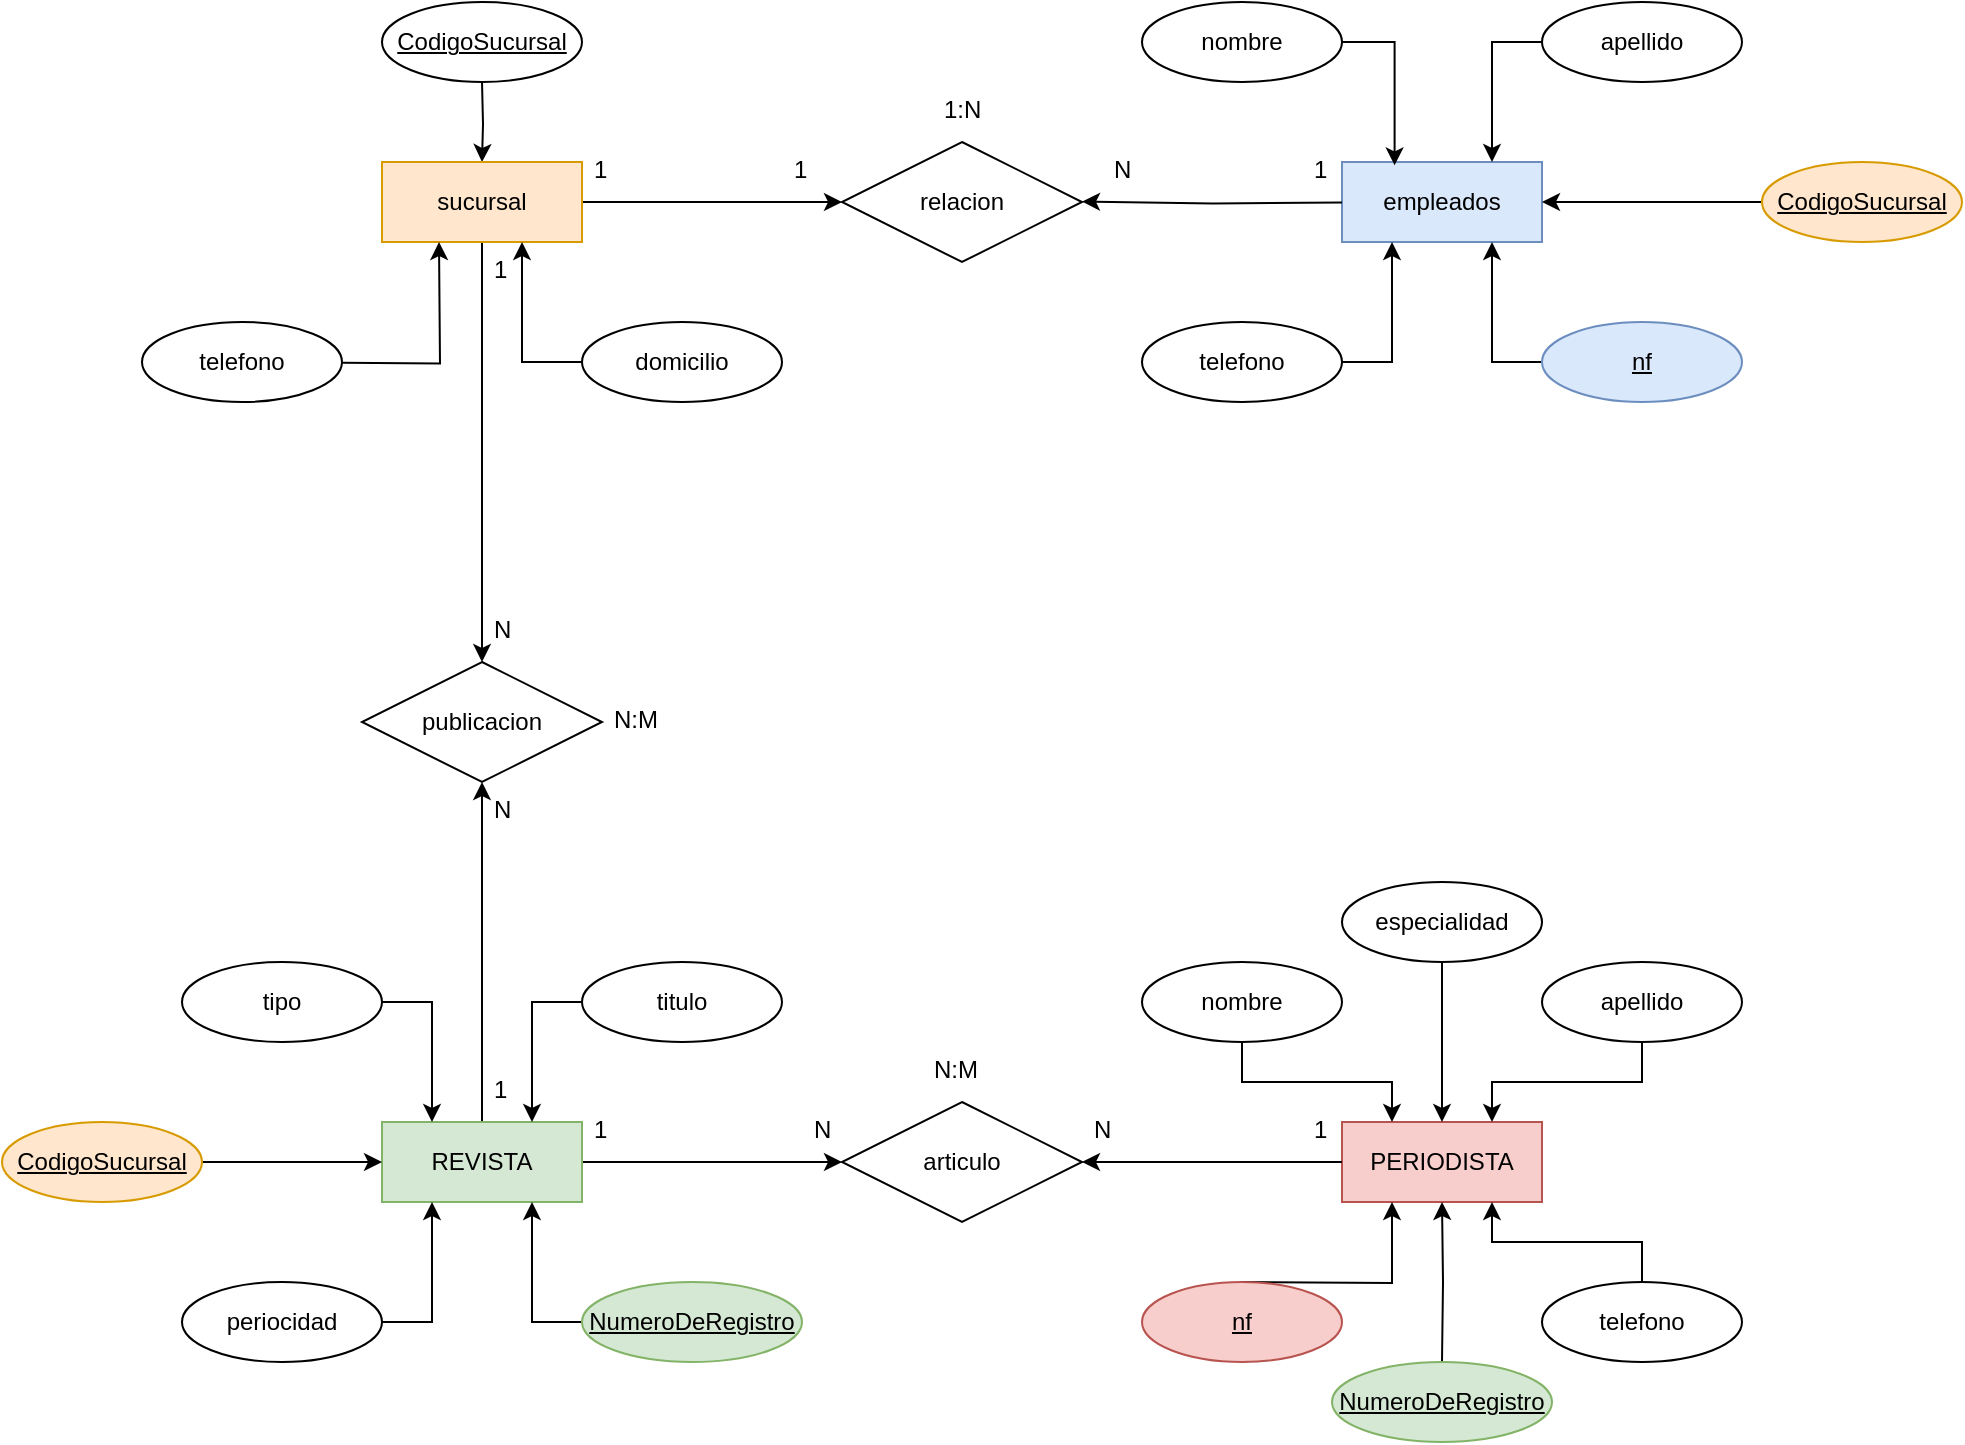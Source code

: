 <mxfile version="22.1.8" type="github">
  <diagram name="Página-1" id="hY9tJcg8RJR5vtGtE_bd">
    <mxGraphModel dx="2074" dy="659" grid="1" gridSize="10" guides="1" tooltips="1" connect="1" arrows="1" fold="1" page="1" pageScale="1" pageWidth="827" pageHeight="1169" math="0" shadow="0">
      <root>
        <mxCell id="0" />
        <mxCell id="1" parent="0" />
        <mxCell id="6GZ94sHJS55lCMV79L0H-14" style="edgeStyle=orthogonalEdgeStyle;rounded=0;orthogonalLoop=1;jettySize=auto;html=1;entryX=0.5;entryY=0;entryDx=0;entryDy=0;" edge="1" parent="1" target="6GZ94sHJS55lCMV79L0H-2">
          <mxGeometry relative="1" as="geometry">
            <mxPoint x="-240" y="280" as="sourcePoint" />
          </mxGeometry>
        </mxCell>
        <mxCell id="6GZ94sHJS55lCMV79L0H-12" style="edgeStyle=orthogonalEdgeStyle;rounded=0;orthogonalLoop=1;jettySize=auto;html=1;entryX=0;entryY=0.5;entryDx=0;entryDy=0;" edge="1" parent="1" source="6GZ94sHJS55lCMV79L0H-2" target="6GZ94sHJS55lCMV79L0H-9">
          <mxGeometry relative="1" as="geometry" />
        </mxCell>
        <mxCell id="6GZ94sHJS55lCMV79L0H-19" style="edgeStyle=orthogonalEdgeStyle;rounded=0;orthogonalLoop=1;jettySize=auto;html=1;entryX=0.5;entryY=0;entryDx=0;entryDy=0;" edge="1" parent="1" source="6GZ94sHJS55lCMV79L0H-2" target="6GZ94sHJS55lCMV79L0H-17">
          <mxGeometry relative="1" as="geometry" />
        </mxCell>
        <mxCell id="6GZ94sHJS55lCMV79L0H-2" value="sucursal" style="whiteSpace=wrap;html=1;align=center;fillColor=#ffe6cc;strokeColor=#d79b00;" vertex="1" parent="1">
          <mxGeometry x="-290" y="320" width="100" height="40" as="geometry" />
        </mxCell>
        <mxCell id="6GZ94sHJS55lCMV79L0H-15" style="edgeStyle=orthogonalEdgeStyle;rounded=0;orthogonalLoop=1;jettySize=auto;html=1;entryX=-0.015;entryY=0.492;entryDx=0;entryDy=0;entryPerimeter=0;" edge="1" parent="1">
          <mxGeometry relative="1" as="geometry">
            <mxPoint x="-261.5" y="360.0" as="targetPoint" />
            <mxPoint x="-310" y="420.32" as="sourcePoint" />
          </mxGeometry>
        </mxCell>
        <mxCell id="6GZ94sHJS55lCMV79L0H-4" value="empleados" style="whiteSpace=wrap;html=1;align=center;fillColor=#dae8fc;strokeColor=#6c8ebf;" vertex="1" parent="1">
          <mxGeometry x="190" y="320" width="100" height="40" as="geometry" />
        </mxCell>
        <mxCell id="6GZ94sHJS55lCMV79L0H-16" style="edgeStyle=orthogonalEdgeStyle;rounded=0;orthogonalLoop=1;jettySize=auto;html=1;entryX=0.7;entryY=1;entryDx=0;entryDy=0;entryPerimeter=0;" edge="1" parent="1" source="6GZ94sHJS55lCMV79L0H-5" target="6GZ94sHJS55lCMV79L0H-2">
          <mxGeometry relative="1" as="geometry">
            <mxPoint x="-220" y="370" as="targetPoint" />
            <Array as="points">
              <mxPoint x="-220" y="420" />
            </Array>
          </mxGeometry>
        </mxCell>
        <mxCell id="6GZ94sHJS55lCMV79L0H-5" value="domicilio" style="ellipse;whiteSpace=wrap;html=1;align=center;" vertex="1" parent="1">
          <mxGeometry x="-190" y="400" width="100" height="40" as="geometry" />
        </mxCell>
        <mxCell id="6GZ94sHJS55lCMV79L0H-26" style="edgeStyle=orthogonalEdgeStyle;rounded=0;orthogonalLoop=1;jettySize=auto;html=1;entryX=0.25;entryY=1;entryDx=0;entryDy=0;" edge="1" parent="1" source="6GZ94sHJS55lCMV79L0H-6" target="6GZ94sHJS55lCMV79L0H-4">
          <mxGeometry relative="1" as="geometry">
            <Array as="points">
              <mxPoint x="215" y="420" />
            </Array>
          </mxGeometry>
        </mxCell>
        <mxCell id="6GZ94sHJS55lCMV79L0H-6" value="telefono" style="ellipse;whiteSpace=wrap;html=1;align=center;" vertex="1" parent="1">
          <mxGeometry x="90" y="400" width="100" height="40" as="geometry" />
        </mxCell>
        <mxCell id="6GZ94sHJS55lCMV79L0H-7" value="nombre" style="ellipse;whiteSpace=wrap;html=1;align=center;" vertex="1" parent="1">
          <mxGeometry x="90" y="240" width="100" height="40" as="geometry" />
        </mxCell>
        <mxCell id="6GZ94sHJS55lCMV79L0H-27" style="edgeStyle=orthogonalEdgeStyle;rounded=0;orthogonalLoop=1;jettySize=auto;html=1;entryX=0.75;entryY=1;entryDx=0;entryDy=0;" edge="1" parent="1" source="6GZ94sHJS55lCMV79L0H-8" target="6GZ94sHJS55lCMV79L0H-4">
          <mxGeometry relative="1" as="geometry">
            <Array as="points">
              <mxPoint x="265" y="420" />
            </Array>
          </mxGeometry>
        </mxCell>
        <mxCell id="6GZ94sHJS55lCMV79L0H-8" value="nf" style="ellipse;whiteSpace=wrap;html=1;align=center;fontStyle=4;fillColor=#dae8fc;strokeColor=#6c8ebf;" vertex="1" parent="1">
          <mxGeometry x="290" y="400" width="100" height="40" as="geometry" />
        </mxCell>
        <mxCell id="6GZ94sHJS55lCMV79L0H-9" value="relacion" style="shape=rhombus;perimeter=rhombusPerimeter;whiteSpace=wrap;html=1;align=center;" vertex="1" parent="1">
          <mxGeometry x="-60" y="310" width="120" height="60" as="geometry" />
        </mxCell>
        <mxCell id="6GZ94sHJS55lCMV79L0H-18" style="edgeStyle=orthogonalEdgeStyle;rounded=0;orthogonalLoop=1;jettySize=auto;html=1;entryX=0.5;entryY=1;entryDx=0;entryDy=0;" edge="1" parent="1" source="6GZ94sHJS55lCMV79L0H-10" target="6GZ94sHJS55lCMV79L0H-17">
          <mxGeometry relative="1" as="geometry" />
        </mxCell>
        <mxCell id="6GZ94sHJS55lCMV79L0H-46" style="edgeStyle=orthogonalEdgeStyle;rounded=0;orthogonalLoop=1;jettySize=auto;html=1;" edge="1" parent="1" source="6GZ94sHJS55lCMV79L0H-10" target="6GZ94sHJS55lCMV79L0H-45">
          <mxGeometry relative="1" as="geometry" />
        </mxCell>
        <mxCell id="6GZ94sHJS55lCMV79L0H-10" value="REVISTA" style="whiteSpace=wrap;html=1;align=center;fillColor=#d5e8d4;strokeColor=#82b366;" vertex="1" parent="1">
          <mxGeometry x="-290" y="800" width="100" height="40" as="geometry" />
        </mxCell>
        <mxCell id="6GZ94sHJS55lCMV79L0H-11" value="PERIODISTA" style="whiteSpace=wrap;html=1;align=center;fillColor=#f8cecc;strokeColor=#b85450;" vertex="1" parent="1">
          <mxGeometry x="190" y="800" width="100" height="40" as="geometry" />
        </mxCell>
        <mxCell id="6GZ94sHJS55lCMV79L0H-13" style="edgeStyle=orthogonalEdgeStyle;rounded=0;orthogonalLoop=1;jettySize=auto;html=1;entryX=1;entryY=0.493;entryDx=0;entryDy=0;entryPerimeter=0;" edge="1" parent="1">
          <mxGeometry relative="1" as="geometry">
            <mxPoint x="190" y="340.21" as="sourcePoint" />
            <mxPoint x="60" y="339.79" as="targetPoint" />
          </mxGeometry>
        </mxCell>
        <mxCell id="6GZ94sHJS55lCMV79L0H-17" value="publicacion" style="shape=rhombus;perimeter=rhombusPerimeter;whiteSpace=wrap;html=1;align=center;" vertex="1" parent="1">
          <mxGeometry x="-300" y="570" width="120" height="60" as="geometry" />
        </mxCell>
        <mxCell id="6GZ94sHJS55lCMV79L0H-20" value="CodigoSucursal" style="ellipse;whiteSpace=wrap;html=1;align=center;fontStyle=4;" vertex="1" parent="1">
          <mxGeometry x="-290" y="240" width="100" height="40" as="geometry" />
        </mxCell>
        <mxCell id="6GZ94sHJS55lCMV79L0H-21" value="telefono" style="ellipse;whiteSpace=wrap;html=1;align=center;" vertex="1" parent="1">
          <mxGeometry x="-410" y="400" width="100" height="40" as="geometry" />
        </mxCell>
        <mxCell id="6GZ94sHJS55lCMV79L0H-25" style="edgeStyle=orthogonalEdgeStyle;rounded=0;orthogonalLoop=1;jettySize=auto;html=1;entryX=0.75;entryY=0;entryDx=0;entryDy=0;" edge="1" parent="1" source="6GZ94sHJS55lCMV79L0H-22" target="6GZ94sHJS55lCMV79L0H-4">
          <mxGeometry relative="1" as="geometry">
            <Array as="points">
              <mxPoint x="265" y="260" />
            </Array>
          </mxGeometry>
        </mxCell>
        <mxCell id="6GZ94sHJS55lCMV79L0H-22" value="apellido" style="ellipse;whiteSpace=wrap;html=1;align=center;" vertex="1" parent="1">
          <mxGeometry x="290" y="240" width="100" height="40" as="geometry" />
        </mxCell>
        <mxCell id="6GZ94sHJS55lCMV79L0H-28" style="edgeStyle=orthogonalEdgeStyle;rounded=0;orthogonalLoop=1;jettySize=auto;html=1;entryX=1;entryY=0.5;entryDx=0;entryDy=0;" edge="1" parent="1" source="6GZ94sHJS55lCMV79L0H-23" target="6GZ94sHJS55lCMV79L0H-4">
          <mxGeometry relative="1" as="geometry" />
        </mxCell>
        <mxCell id="6GZ94sHJS55lCMV79L0H-23" value="CodigoSucursal" style="ellipse;whiteSpace=wrap;html=1;align=center;fontStyle=4;fillColor=#ffe6cc;strokeColor=#d79b00;" vertex="1" parent="1">
          <mxGeometry x="400" y="320" width="100" height="40" as="geometry" />
        </mxCell>
        <mxCell id="6GZ94sHJS55lCMV79L0H-24" style="edgeStyle=orthogonalEdgeStyle;rounded=0;orthogonalLoop=1;jettySize=auto;html=1;entryX=0.263;entryY=0.042;entryDx=0;entryDy=0;entryPerimeter=0;" edge="1" parent="1" source="6GZ94sHJS55lCMV79L0H-7" target="6GZ94sHJS55lCMV79L0H-4">
          <mxGeometry relative="1" as="geometry">
            <Array as="points">
              <mxPoint x="216" y="260" />
            </Array>
          </mxGeometry>
        </mxCell>
        <mxCell id="6GZ94sHJS55lCMV79L0H-29" value="1" style="text;strokeColor=none;fillColor=none;spacingLeft=4;spacingRight=4;overflow=hidden;rotatable=0;points=[[0,0.5],[1,0.5]];portConstraint=eastwest;fontSize=12;whiteSpace=wrap;html=1;" vertex="1" parent="1">
          <mxGeometry x="170" y="310" width="20" height="30" as="geometry" />
        </mxCell>
        <mxCell id="6GZ94sHJS55lCMV79L0H-30" value="1" style="text;strokeColor=none;fillColor=none;spacingLeft=4;spacingRight=4;overflow=hidden;rotatable=0;points=[[0,0.5],[1,0.5]];portConstraint=eastwest;fontSize=12;whiteSpace=wrap;html=1;" vertex="1" parent="1">
          <mxGeometry x="-190" y="310" width="20" height="30" as="geometry" />
        </mxCell>
        <mxCell id="6GZ94sHJS55lCMV79L0H-31" value="1" style="text;strokeColor=none;fillColor=none;spacingLeft=4;spacingRight=4;overflow=hidden;rotatable=0;points=[[0,0.5],[1,0.5]];portConstraint=eastwest;fontSize=12;whiteSpace=wrap;html=1;" vertex="1" parent="1">
          <mxGeometry x="-90" y="310" width="20" height="30" as="geometry" />
        </mxCell>
        <mxCell id="6GZ94sHJS55lCMV79L0H-32" value="N" style="text;strokeColor=none;fillColor=none;spacingLeft=4;spacingRight=4;overflow=hidden;rotatable=0;points=[[0,0.5],[1,0.5]];portConstraint=eastwest;fontSize=12;whiteSpace=wrap;html=1;" vertex="1" parent="1">
          <mxGeometry x="70" y="310" width="20" height="30" as="geometry" />
        </mxCell>
        <mxCell id="6GZ94sHJS55lCMV79L0H-33" value="1:N" style="text;strokeColor=none;fillColor=none;spacingLeft=4;spacingRight=4;overflow=hidden;rotatable=0;points=[[0,0.5],[1,0.5]];portConstraint=eastwest;fontSize=12;whiteSpace=wrap;html=1;" vertex="1" parent="1">
          <mxGeometry x="-15" y="280" width="30" height="30" as="geometry" />
        </mxCell>
        <mxCell id="6GZ94sHJS55lCMV79L0H-39" style="edgeStyle=orthogonalEdgeStyle;rounded=0;orthogonalLoop=1;jettySize=auto;html=1;entryX=0;entryY=0.5;entryDx=0;entryDy=0;" edge="1" parent="1" source="6GZ94sHJS55lCMV79L0H-34" target="6GZ94sHJS55lCMV79L0H-10">
          <mxGeometry relative="1" as="geometry" />
        </mxCell>
        <mxCell id="6GZ94sHJS55lCMV79L0H-34" value="CodigoSucursal" style="ellipse;whiteSpace=wrap;html=1;align=center;fontStyle=4;fillColor=#ffe6cc;strokeColor=#d79b00;" vertex="1" parent="1">
          <mxGeometry x="-480" y="800" width="100" height="40" as="geometry" />
        </mxCell>
        <mxCell id="6GZ94sHJS55lCMV79L0H-41" style="edgeStyle=orthogonalEdgeStyle;rounded=0;orthogonalLoop=1;jettySize=auto;html=1;entryX=0.25;entryY=0;entryDx=0;entryDy=0;" edge="1" parent="1" source="6GZ94sHJS55lCMV79L0H-35" target="6GZ94sHJS55lCMV79L0H-10">
          <mxGeometry relative="1" as="geometry">
            <Array as="points">
              <mxPoint x="-265" y="740" />
            </Array>
          </mxGeometry>
        </mxCell>
        <mxCell id="6GZ94sHJS55lCMV79L0H-35" value="tipo" style="ellipse;whiteSpace=wrap;html=1;align=center;" vertex="1" parent="1">
          <mxGeometry x="-390" y="720" width="100" height="40" as="geometry" />
        </mxCell>
        <mxCell id="6GZ94sHJS55lCMV79L0H-42" style="edgeStyle=orthogonalEdgeStyle;rounded=0;orthogonalLoop=1;jettySize=auto;html=1;entryX=0.75;entryY=0;entryDx=0;entryDy=0;" edge="1" parent="1" source="6GZ94sHJS55lCMV79L0H-36" target="6GZ94sHJS55lCMV79L0H-10">
          <mxGeometry relative="1" as="geometry">
            <Array as="points">
              <mxPoint x="-215" y="740" />
            </Array>
          </mxGeometry>
        </mxCell>
        <mxCell id="6GZ94sHJS55lCMV79L0H-36" value="titulo" style="ellipse;whiteSpace=wrap;html=1;align=center;" vertex="1" parent="1">
          <mxGeometry x="-190" y="720" width="100" height="40" as="geometry" />
        </mxCell>
        <mxCell id="6GZ94sHJS55lCMV79L0H-43" style="edgeStyle=orthogonalEdgeStyle;rounded=0;orthogonalLoop=1;jettySize=auto;html=1;entryX=0.25;entryY=1;entryDx=0;entryDy=0;" edge="1" parent="1" source="6GZ94sHJS55lCMV79L0H-37" target="6GZ94sHJS55lCMV79L0H-10">
          <mxGeometry relative="1" as="geometry">
            <Array as="points">
              <mxPoint x="-265" y="900" />
            </Array>
          </mxGeometry>
        </mxCell>
        <mxCell id="6GZ94sHJS55lCMV79L0H-37" value="periocidad" style="ellipse;whiteSpace=wrap;html=1;align=center;" vertex="1" parent="1">
          <mxGeometry x="-390" y="880" width="100" height="40" as="geometry" />
        </mxCell>
        <mxCell id="6GZ94sHJS55lCMV79L0H-44" style="edgeStyle=orthogonalEdgeStyle;rounded=0;orthogonalLoop=1;jettySize=auto;html=1;entryX=0.75;entryY=1;entryDx=0;entryDy=0;" edge="1" parent="1" source="6GZ94sHJS55lCMV79L0H-40" target="6GZ94sHJS55lCMV79L0H-10">
          <mxGeometry relative="1" as="geometry">
            <Array as="points">
              <mxPoint x="-215" y="900" />
            </Array>
          </mxGeometry>
        </mxCell>
        <mxCell id="6GZ94sHJS55lCMV79L0H-40" value="NumeroDeRegistro" style="ellipse;whiteSpace=wrap;html=1;align=center;fontStyle=4;fillColor=#d5e8d4;strokeColor=#82b366;" vertex="1" parent="1">
          <mxGeometry x="-190" y="880" width="110" height="40" as="geometry" />
        </mxCell>
        <mxCell id="6GZ94sHJS55lCMV79L0H-45" value="articulo" style="shape=rhombus;perimeter=rhombusPerimeter;whiteSpace=wrap;html=1;align=center;" vertex="1" parent="1">
          <mxGeometry x="-60" y="790" width="120" height="60" as="geometry" />
        </mxCell>
        <mxCell id="6GZ94sHJS55lCMV79L0H-47" style="edgeStyle=orthogonalEdgeStyle;rounded=0;orthogonalLoop=1;jettySize=auto;html=1;entryX=1;entryY=0.5;entryDx=0;entryDy=0;" edge="1" parent="1" source="6GZ94sHJS55lCMV79L0H-11" target="6GZ94sHJS55lCMV79L0H-45">
          <mxGeometry relative="1" as="geometry" />
        </mxCell>
        <mxCell id="6GZ94sHJS55lCMV79L0H-59" style="edgeStyle=orthogonalEdgeStyle;rounded=0;orthogonalLoop=1;jettySize=auto;html=1;entryX=0.25;entryY=0;entryDx=0;entryDy=0;" edge="1" parent="1" source="6GZ94sHJS55lCMV79L0H-48" target="6GZ94sHJS55lCMV79L0H-11">
          <mxGeometry relative="1" as="geometry" />
        </mxCell>
        <mxCell id="6GZ94sHJS55lCMV79L0H-48" value="nombre" style="ellipse;whiteSpace=wrap;html=1;align=center;" vertex="1" parent="1">
          <mxGeometry x="90" y="720" width="100" height="40" as="geometry" />
        </mxCell>
        <mxCell id="6GZ94sHJS55lCMV79L0H-58" style="edgeStyle=orthogonalEdgeStyle;rounded=0;orthogonalLoop=1;jettySize=auto;html=1;entryX=0.75;entryY=0;entryDx=0;entryDy=0;" edge="1" parent="1" source="6GZ94sHJS55lCMV79L0H-49" target="6GZ94sHJS55lCMV79L0H-11">
          <mxGeometry relative="1" as="geometry" />
        </mxCell>
        <mxCell id="6GZ94sHJS55lCMV79L0H-49" value="apellido" style="ellipse;whiteSpace=wrap;html=1;align=center;" vertex="1" parent="1">
          <mxGeometry x="290" y="720" width="100" height="40" as="geometry" />
        </mxCell>
        <mxCell id="6GZ94sHJS55lCMV79L0H-60" style="edgeStyle=orthogonalEdgeStyle;rounded=0;orthogonalLoop=1;jettySize=auto;html=1;entryX=0.5;entryY=0;entryDx=0;entryDy=0;" edge="1" parent="1" source="6GZ94sHJS55lCMV79L0H-50" target="6GZ94sHJS55lCMV79L0H-11">
          <mxGeometry relative="1" as="geometry" />
        </mxCell>
        <mxCell id="6GZ94sHJS55lCMV79L0H-50" value="especialidad" style="ellipse;whiteSpace=wrap;html=1;align=center;" vertex="1" parent="1">
          <mxGeometry x="190" y="680" width="100" height="40" as="geometry" />
        </mxCell>
        <mxCell id="6GZ94sHJS55lCMV79L0H-55" style="edgeStyle=orthogonalEdgeStyle;rounded=0;orthogonalLoop=1;jettySize=auto;html=1;entryX=0.25;entryY=1;entryDx=0;entryDy=0;" edge="1" parent="1" target="6GZ94sHJS55lCMV79L0H-11">
          <mxGeometry relative="1" as="geometry">
            <mxPoint x="140" y="880" as="sourcePoint" />
          </mxGeometry>
        </mxCell>
        <mxCell id="6GZ94sHJS55lCMV79L0H-54" style="edgeStyle=orthogonalEdgeStyle;rounded=0;orthogonalLoop=1;jettySize=auto;html=1;entryX=0.5;entryY=1;entryDx=0;entryDy=0;" edge="1" parent="1" target="6GZ94sHJS55lCMV79L0H-11">
          <mxGeometry relative="1" as="geometry">
            <mxPoint x="240" y="920" as="sourcePoint" />
          </mxGeometry>
        </mxCell>
        <mxCell id="6GZ94sHJS55lCMV79L0H-56" style="edgeStyle=orthogonalEdgeStyle;rounded=0;orthogonalLoop=1;jettySize=auto;html=1;entryX=0.75;entryY=1;entryDx=0;entryDy=0;" edge="1" parent="1" source="6GZ94sHJS55lCMV79L0H-53" target="6GZ94sHJS55lCMV79L0H-11">
          <mxGeometry relative="1" as="geometry" />
        </mxCell>
        <mxCell id="6GZ94sHJS55lCMV79L0H-53" value="telefono" style="ellipse;whiteSpace=wrap;html=1;align=center;" vertex="1" parent="1">
          <mxGeometry x="290" y="880" width="100" height="40" as="geometry" />
        </mxCell>
        <mxCell id="6GZ94sHJS55lCMV79L0H-61" value="NumeroDeRegistro" style="ellipse;whiteSpace=wrap;html=1;align=center;fontStyle=4;fillColor=#d5e8d4;strokeColor=#82b366;" vertex="1" parent="1">
          <mxGeometry x="185" y="920" width="110" height="40" as="geometry" />
        </mxCell>
        <mxCell id="6GZ94sHJS55lCMV79L0H-62" value="nf" style="ellipse;whiteSpace=wrap;html=1;align=center;fontStyle=4;fillColor=#f8cecc;strokeColor=#b85450;" vertex="1" parent="1">
          <mxGeometry x="90" y="880" width="100" height="40" as="geometry" />
        </mxCell>
        <mxCell id="6GZ94sHJS55lCMV79L0H-63" value="1" style="text;strokeColor=none;fillColor=none;spacingLeft=4;spacingRight=4;overflow=hidden;rotatable=0;points=[[0,0.5],[1,0.5]];portConstraint=eastwest;fontSize=12;whiteSpace=wrap;html=1;" vertex="1" parent="1">
          <mxGeometry x="-240" y="360" width="20" height="30" as="geometry" />
        </mxCell>
        <mxCell id="6GZ94sHJS55lCMV79L0H-64" value="1" style="text;strokeColor=none;fillColor=none;spacingLeft=4;spacingRight=4;overflow=hidden;rotatable=0;points=[[0,0.5],[1,0.5]];portConstraint=eastwest;fontSize=12;whiteSpace=wrap;html=1;" vertex="1" parent="1">
          <mxGeometry x="-240" y="770" width="20" height="30" as="geometry" />
        </mxCell>
        <mxCell id="6GZ94sHJS55lCMV79L0H-65" value="1" style="text;strokeColor=none;fillColor=none;spacingLeft=4;spacingRight=4;overflow=hidden;rotatable=0;points=[[0,0.5],[1,0.5]];portConstraint=eastwest;fontSize=12;whiteSpace=wrap;html=1;" vertex="1" parent="1">
          <mxGeometry x="-190" y="790" width="20" height="30" as="geometry" />
        </mxCell>
        <mxCell id="6GZ94sHJS55lCMV79L0H-66" value="1" style="text;strokeColor=none;fillColor=none;spacingLeft=4;spacingRight=4;overflow=hidden;rotatable=0;points=[[0,0.5],[1,0.5]];portConstraint=eastwest;fontSize=12;whiteSpace=wrap;html=1;" vertex="1" parent="1">
          <mxGeometry x="170" y="790" width="20" height="30" as="geometry" />
        </mxCell>
        <mxCell id="6GZ94sHJS55lCMV79L0H-68" value="N" style="text;strokeColor=none;fillColor=none;spacingLeft=4;spacingRight=4;overflow=hidden;rotatable=0;points=[[0,0.5],[1,0.5]];portConstraint=eastwest;fontSize=12;whiteSpace=wrap;html=1;" vertex="1" parent="1">
          <mxGeometry x="-80" y="790" width="20" height="30" as="geometry" />
        </mxCell>
        <mxCell id="6GZ94sHJS55lCMV79L0H-69" value="N" style="text;strokeColor=none;fillColor=none;spacingLeft=4;spacingRight=4;overflow=hidden;rotatable=0;points=[[0,0.5],[1,0.5]];portConstraint=eastwest;fontSize=12;whiteSpace=wrap;html=1;" vertex="1" parent="1">
          <mxGeometry x="60" y="790" width="20" height="30" as="geometry" />
        </mxCell>
        <mxCell id="6GZ94sHJS55lCMV79L0H-70" value="N" style="text;strokeColor=none;fillColor=none;spacingLeft=4;spacingRight=4;overflow=hidden;rotatable=0;points=[[0,0.5],[1,0.5]];portConstraint=eastwest;fontSize=12;whiteSpace=wrap;html=1;" vertex="1" parent="1">
          <mxGeometry x="-240" y="630" width="20" height="30" as="geometry" />
        </mxCell>
        <mxCell id="6GZ94sHJS55lCMV79L0H-71" value="N" style="text;strokeColor=none;fillColor=none;spacingLeft=4;spacingRight=4;overflow=hidden;rotatable=0;points=[[0,0.5],[1,0.5]];portConstraint=eastwest;fontSize=12;whiteSpace=wrap;html=1;" vertex="1" parent="1">
          <mxGeometry x="-240" y="540" width="20" height="30" as="geometry" />
        </mxCell>
        <mxCell id="6GZ94sHJS55lCMV79L0H-72" value="N:M" style="text;strokeColor=none;fillColor=none;spacingLeft=4;spacingRight=4;overflow=hidden;rotatable=0;points=[[0,0.5],[1,0.5]];portConstraint=eastwest;fontSize=12;whiteSpace=wrap;html=1;" vertex="1" parent="1">
          <mxGeometry x="-180" y="585" width="40" height="30" as="geometry" />
        </mxCell>
        <mxCell id="6GZ94sHJS55lCMV79L0H-73" value="N:M" style="text;strokeColor=none;fillColor=none;spacingLeft=4;spacingRight=4;overflow=hidden;rotatable=0;points=[[0,0.5],[1,0.5]];portConstraint=eastwest;fontSize=12;whiteSpace=wrap;html=1;" vertex="1" parent="1">
          <mxGeometry x="-20" y="760" width="40" height="30" as="geometry" />
        </mxCell>
      </root>
    </mxGraphModel>
  </diagram>
</mxfile>
